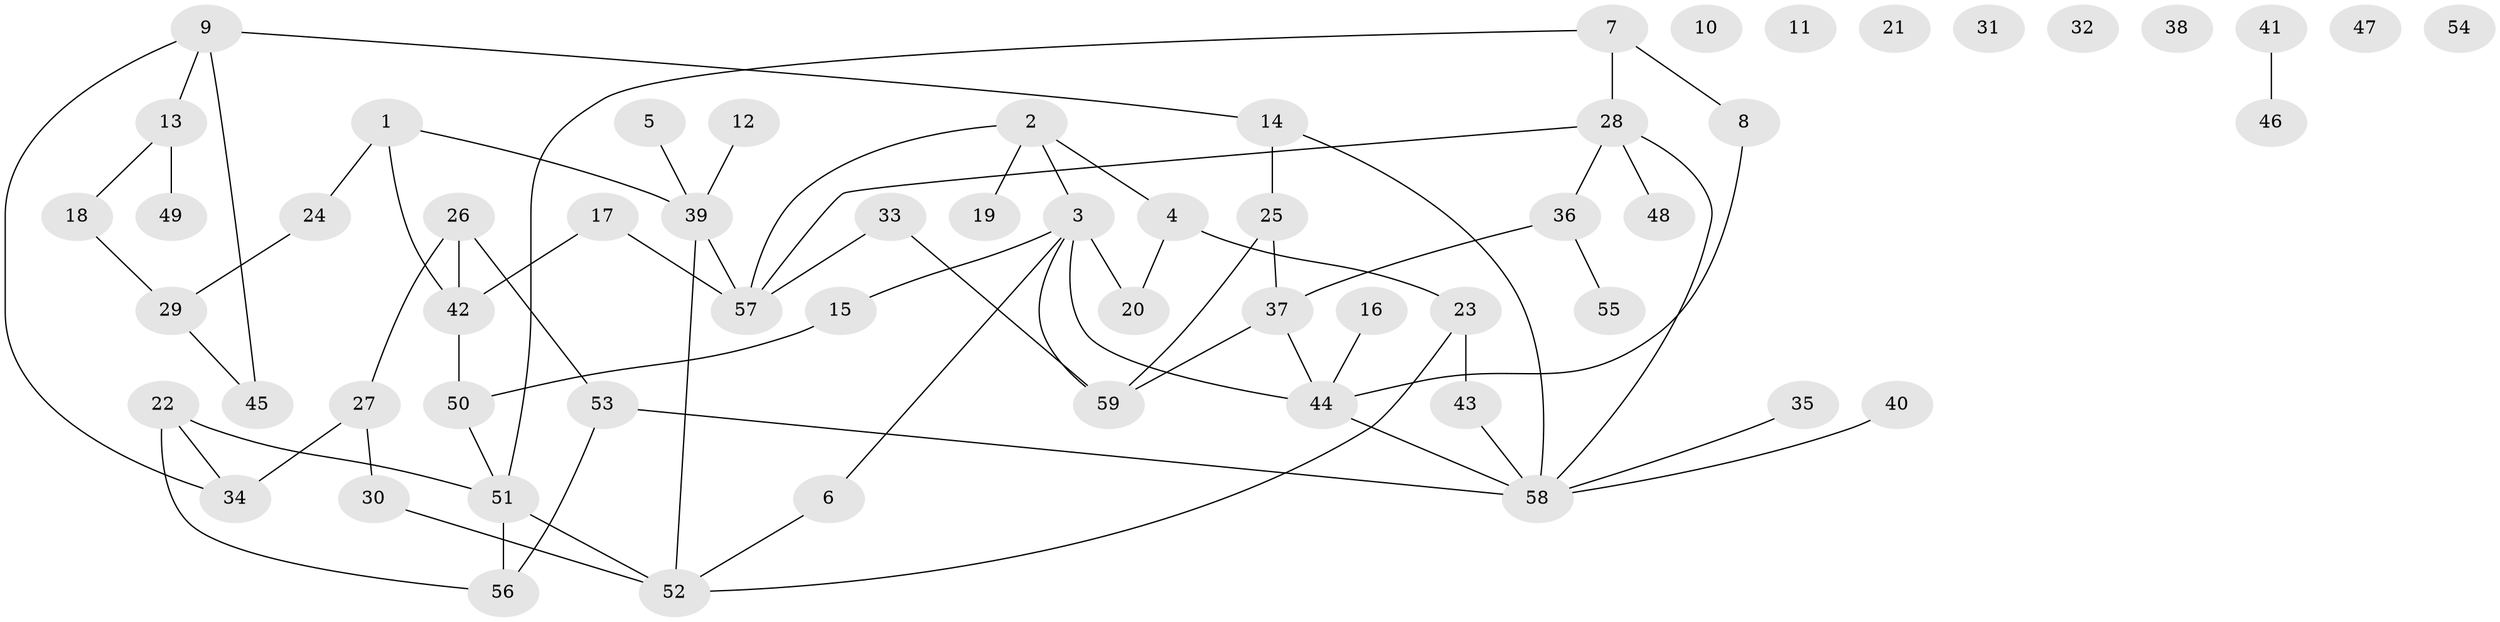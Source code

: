 // coarse degree distribution, {0: 0.3103448275862069, 1: 0.2413793103448276, 3: 0.13793103448275862, 2: 0.06896551724137931, 4: 0.13793103448275862, 6: 0.06896551724137931, 9: 0.034482758620689655}
// Generated by graph-tools (version 1.1) at 2025/43/03/04/25 21:43:58]
// undirected, 59 vertices, 72 edges
graph export_dot {
graph [start="1"]
  node [color=gray90,style=filled];
  1;
  2;
  3;
  4;
  5;
  6;
  7;
  8;
  9;
  10;
  11;
  12;
  13;
  14;
  15;
  16;
  17;
  18;
  19;
  20;
  21;
  22;
  23;
  24;
  25;
  26;
  27;
  28;
  29;
  30;
  31;
  32;
  33;
  34;
  35;
  36;
  37;
  38;
  39;
  40;
  41;
  42;
  43;
  44;
  45;
  46;
  47;
  48;
  49;
  50;
  51;
  52;
  53;
  54;
  55;
  56;
  57;
  58;
  59;
  1 -- 24;
  1 -- 39;
  1 -- 42;
  2 -- 3;
  2 -- 4;
  2 -- 19;
  2 -- 57;
  3 -- 6;
  3 -- 15;
  3 -- 20;
  3 -- 44;
  3 -- 59;
  4 -- 20;
  4 -- 23;
  5 -- 39;
  6 -- 52;
  7 -- 8;
  7 -- 28;
  7 -- 51;
  8 -- 44;
  9 -- 13;
  9 -- 14;
  9 -- 34;
  9 -- 45;
  12 -- 39;
  13 -- 18;
  13 -- 49;
  14 -- 25;
  14 -- 58;
  15 -- 50;
  16 -- 44;
  17 -- 42;
  17 -- 57;
  18 -- 29;
  22 -- 34;
  22 -- 51;
  22 -- 56;
  23 -- 43;
  23 -- 52;
  24 -- 29;
  25 -- 37;
  25 -- 59;
  26 -- 27;
  26 -- 42;
  26 -- 53;
  27 -- 30;
  27 -- 34;
  28 -- 36;
  28 -- 48;
  28 -- 57;
  28 -- 58;
  29 -- 45;
  30 -- 52;
  33 -- 57;
  33 -- 59;
  35 -- 58;
  36 -- 37;
  36 -- 55;
  37 -- 44;
  37 -- 59;
  39 -- 52;
  39 -- 57;
  40 -- 58;
  41 -- 46;
  42 -- 50;
  43 -- 58;
  44 -- 58;
  50 -- 51;
  51 -- 52;
  51 -- 56;
  53 -- 56;
  53 -- 58;
}
